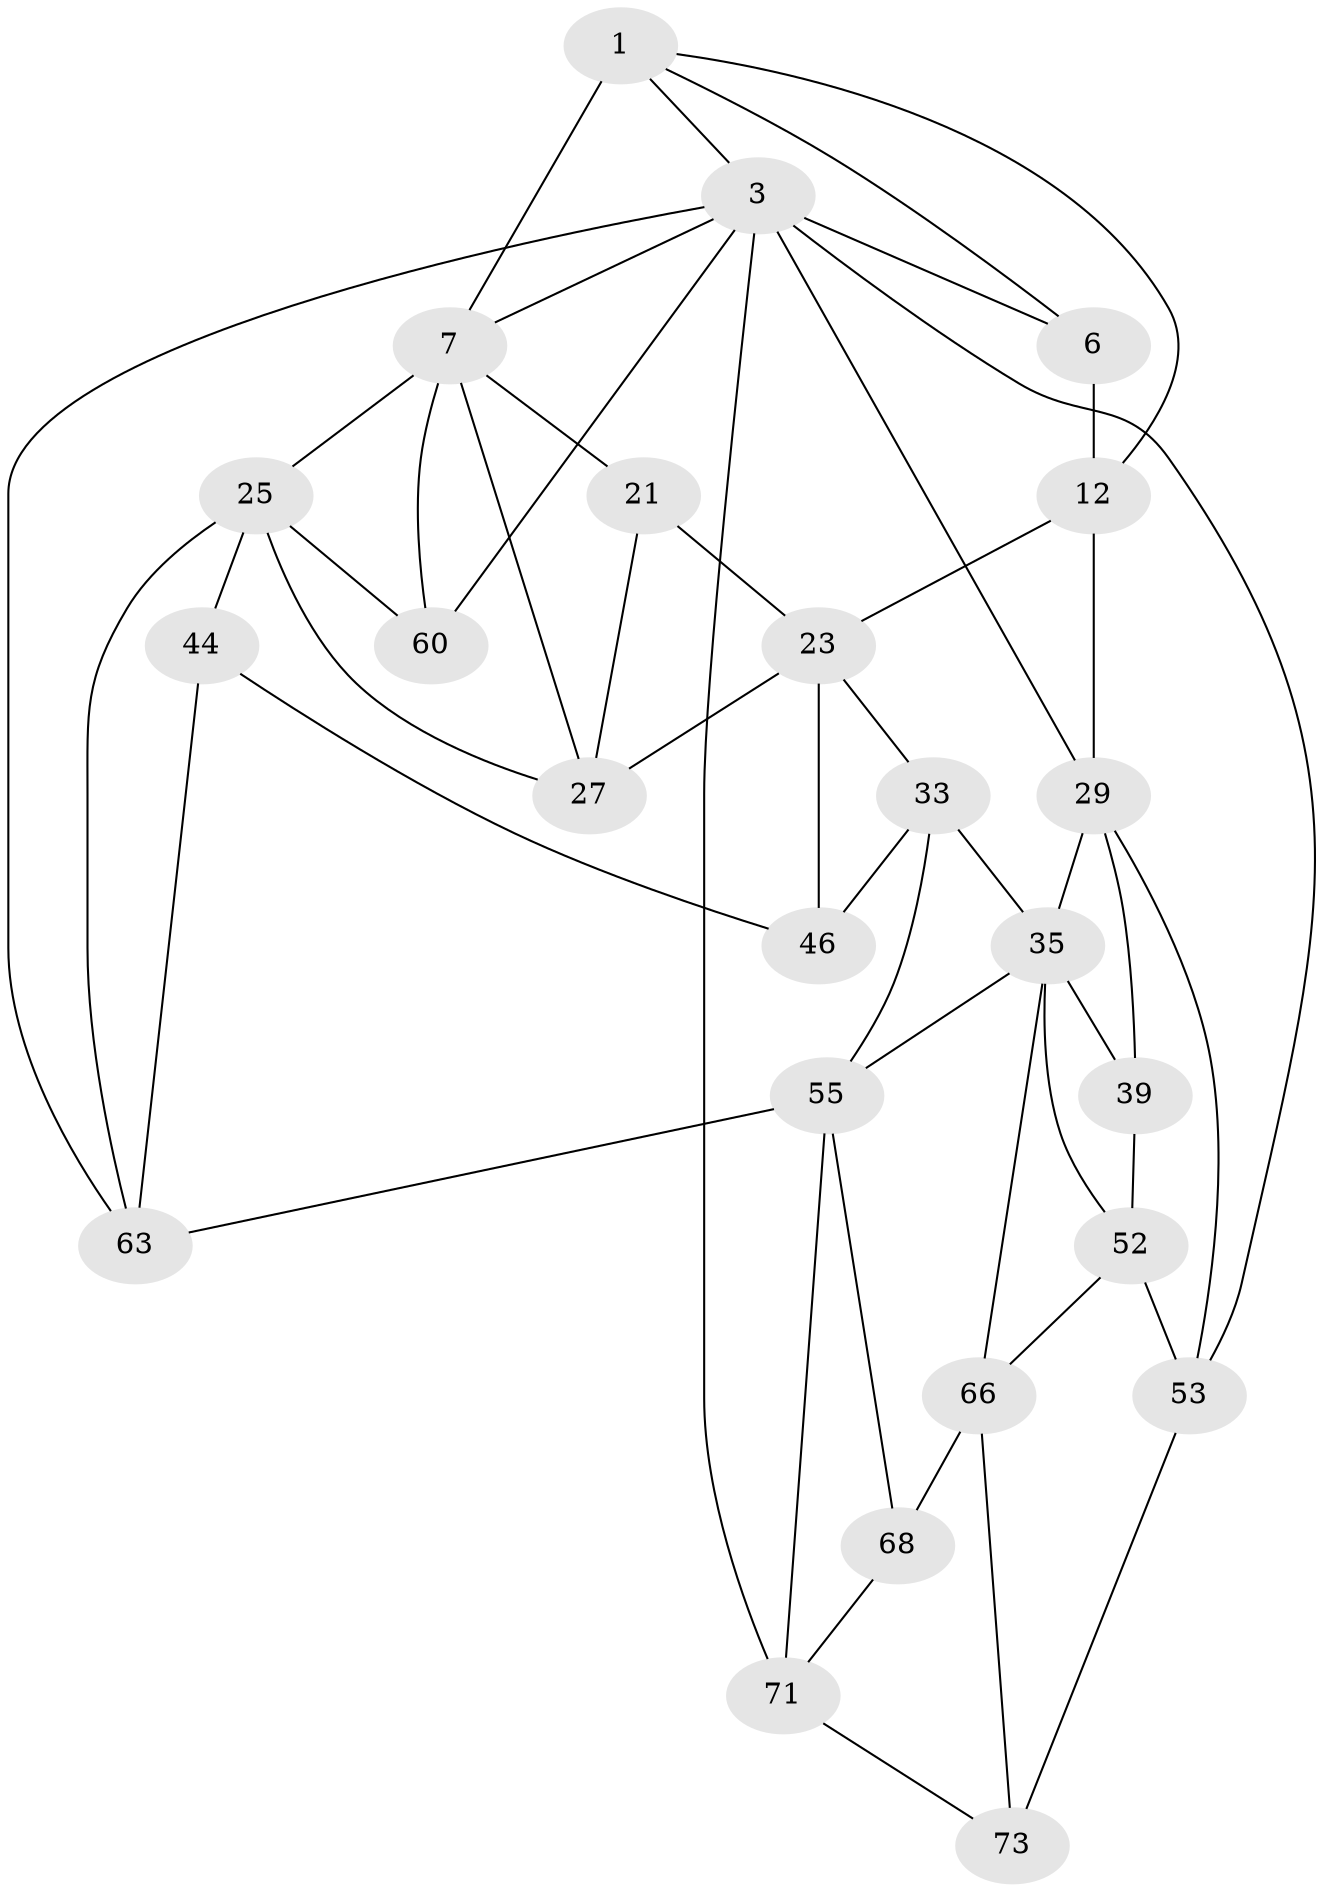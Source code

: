 // original degree distribution, {3: 0.02666666666666667, 4: 0.28, 6: 0.24, 5: 0.4533333333333333}
// Generated by graph-tools (version 1.1) at 2025/21/03/04/25 18:21:20]
// undirected, 24 vertices, 50 edges
graph export_dot {
graph [start="1"]
  node [color=gray90,style=filled];
  1 [pos="+0.5584641161181314+0",super="+2+5"];
  3 [pos="+0+0",super="+4+11+54"];
  6 [pos="+0.1882522110969401+0.06192500426392376",super="+10"];
  7 [pos="+0.7295132991993036+0.006449041154622343",super="+16+8"];
  12 [pos="+0.37407097791334715+0.37001720856616865",super="+13"];
  21 [pos="+0.6172669879193897+0.333573927802484",super="+22"];
  23 [pos="+0.4238498705196077+0.40132235034384667",super="+24+43"];
  25 [pos="+0.9040191586182715+0.4424487107051074",super="+26+32"];
  27 [pos="+0.6981877615902716+0.48548308127327444",super="+28"];
  29 [pos="+0+0.35891003436250307",super="+30+40"];
  33 [pos="+0.33158106220546046+0.5325340747124064",super="+34+47"];
  35 [pos="+0.2650841776339048+0.5452495033515617",super="+36+50"];
  39 [pos="+0.06632160175685738+0.5721315572901761",super="+49"];
  44 [pos="+0.7319576554774965+0.6442836710733402",super="+45"];
  46 [pos="+0.5606040051257521+0.6211264035446206"];
  52 [pos="+0.12716559122185878+0.7365237624543748",super="+58"];
  53 [pos="+0+0.8437448633673483",super="+59"];
  55 [pos="+0.37679139923695054+0.7385567328594007",super="+56+65"];
  60 [pos="+1+0.725159714356519"];
  63 [pos="+0.6645599494988723+1",super="+64"];
  66 [pos="+0.14733699584238144+0.9037010056099616",super="+67"];
  68 [pos="+0.26683570093065684+0.9110572057982623",super="+69"];
  71 [pos="+0.19246152809495662+1",super="+72+74"];
  73 [pos="+0.11372698931421273+0.9516496111132647"];
  1 -- 3;
  1 -- 7 [weight=3];
  1 -- 12;
  1 -- 6;
  3 -- 6 [weight=3];
  3 -- 29;
  3 -- 53;
  3 -- 71 [weight=2];
  3 -- 7;
  3 -- 60;
  3 -- 63;
  6 -- 12;
  7 -- 25 [weight=2];
  7 -- 60;
  7 -- 27;
  7 -- 21;
  12 -- 23;
  12 -- 29;
  21 -- 23;
  21 -- 27 [weight=2];
  23 -- 33;
  23 -- 27;
  23 -- 46;
  25 -- 27;
  25 -- 44 [weight=2];
  25 -- 60;
  25 -- 63;
  29 -- 39 [weight=2];
  29 -- 53;
  29 -- 35 [weight=2];
  33 -- 35 [weight=2];
  33 -- 46;
  33 -- 55;
  35 -- 39;
  35 -- 66;
  35 -- 52;
  35 -- 55;
  39 -- 52;
  44 -- 46;
  44 -- 63;
  52 -- 66;
  52 -- 53;
  53 -- 73;
  55 -- 68 [weight=2];
  55 -- 63;
  55 -- 71;
  66 -- 68;
  66 -- 73;
  68 -- 71;
  71 -- 73;
}
